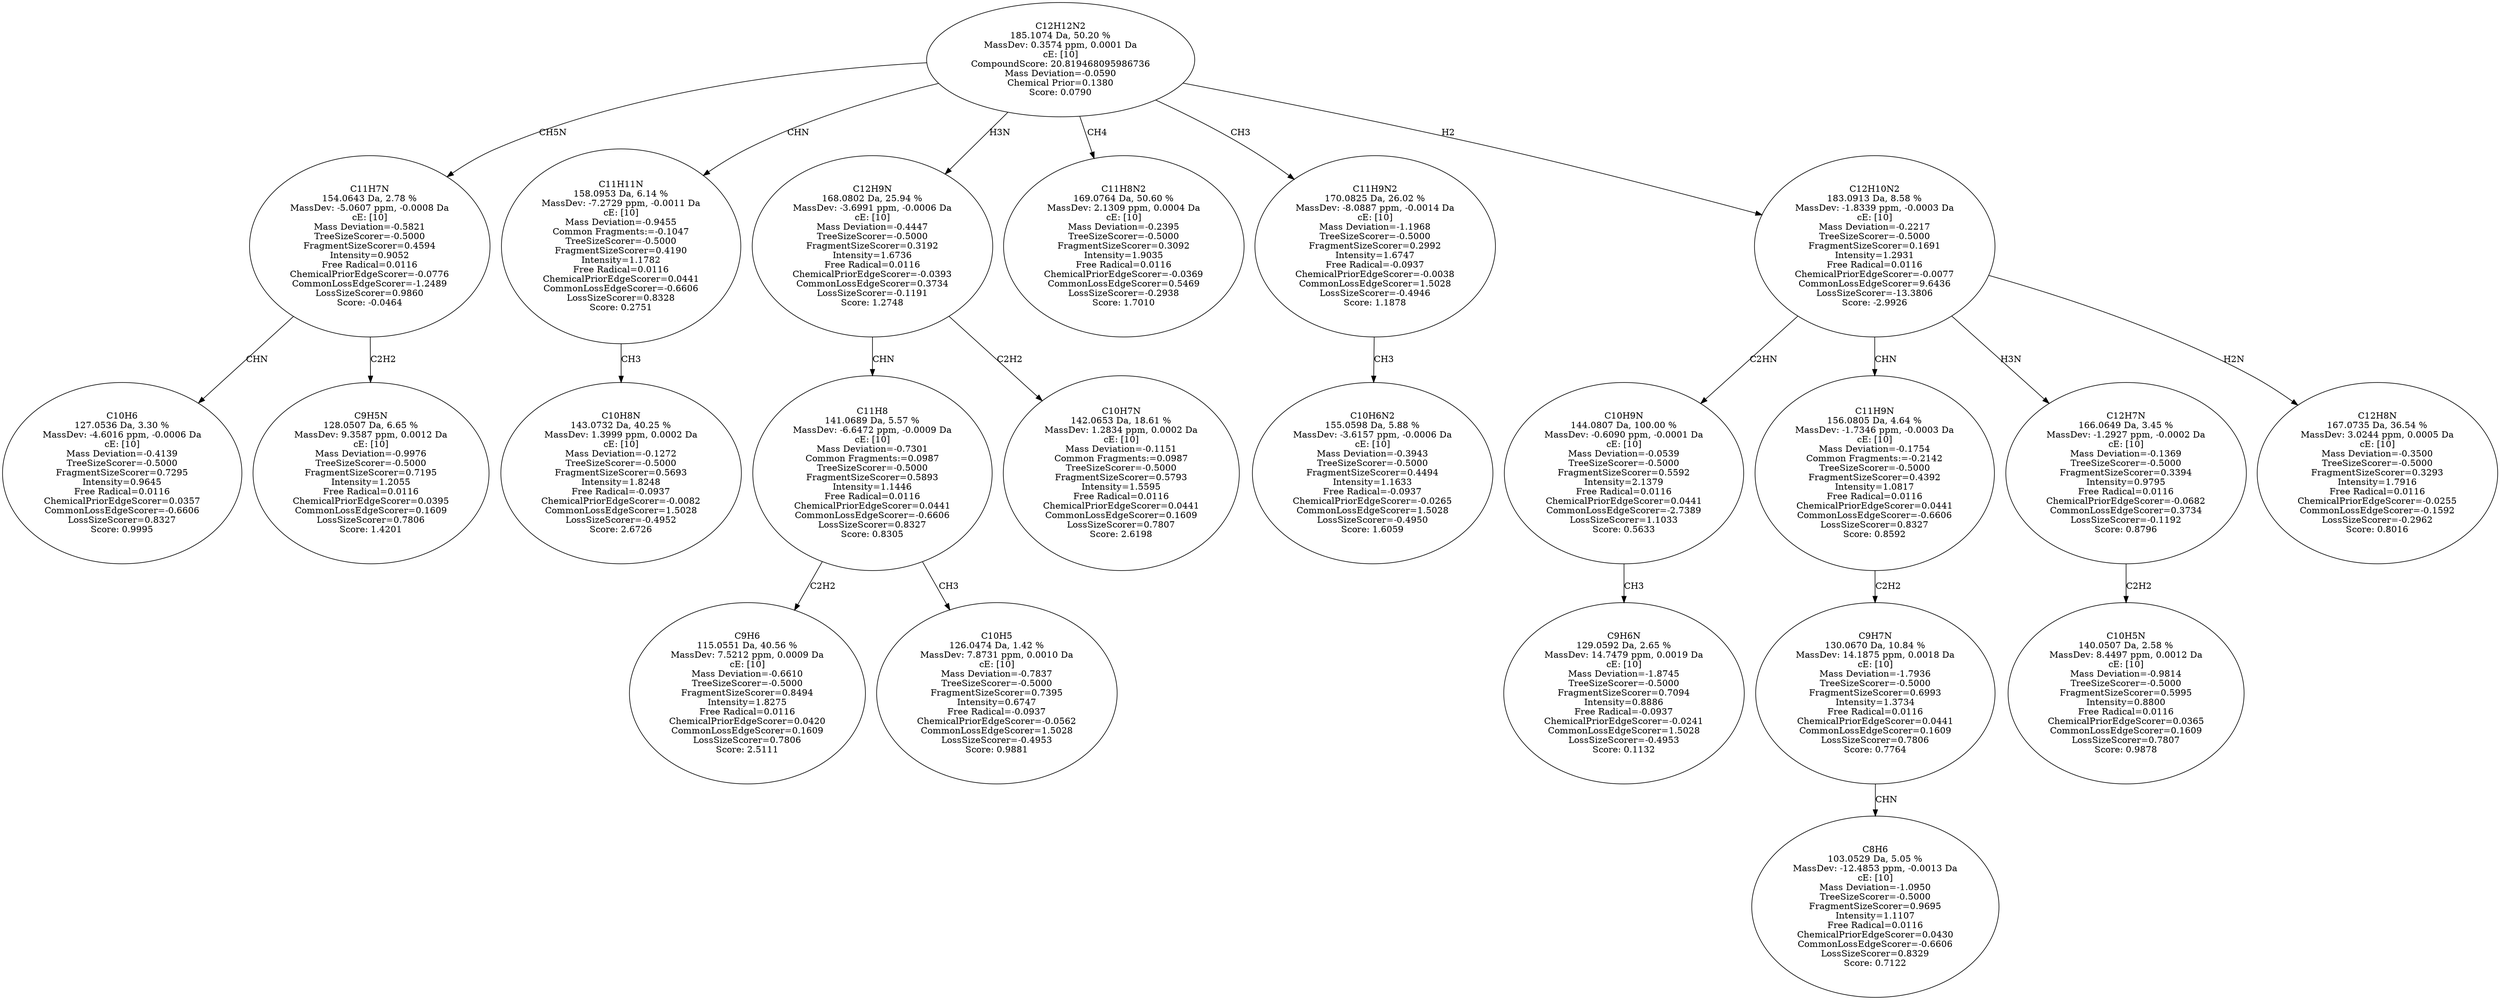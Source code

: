 strict digraph {
v1 [label="C10H6\n127.0536 Da, 3.30 %\nMassDev: -4.6016 ppm, -0.0006 Da\ncE: [10]\nMass Deviation=-0.4139\nTreeSizeScorer=-0.5000\nFragmentSizeScorer=0.7295\nIntensity=0.9645\nFree Radical=0.0116\nChemicalPriorEdgeScorer=0.0357\nCommonLossEdgeScorer=-0.6606\nLossSizeScorer=0.8327\nScore: 0.9995"];
v2 [label="C9H5N\n128.0507 Da, 6.65 %\nMassDev: 9.3587 ppm, 0.0012 Da\ncE: [10]\nMass Deviation=-0.9976\nTreeSizeScorer=-0.5000\nFragmentSizeScorer=0.7195\nIntensity=1.2055\nFree Radical=0.0116\nChemicalPriorEdgeScorer=0.0395\nCommonLossEdgeScorer=0.1609\nLossSizeScorer=0.7806\nScore: 1.4201"];
v3 [label="C11H7N\n154.0643 Da, 2.78 %\nMassDev: -5.0607 ppm, -0.0008 Da\ncE: [10]\nMass Deviation=-0.5821\nTreeSizeScorer=-0.5000\nFragmentSizeScorer=0.4594\nIntensity=0.9052\nFree Radical=0.0116\nChemicalPriorEdgeScorer=-0.0776\nCommonLossEdgeScorer=-1.2489\nLossSizeScorer=0.9860\nScore: -0.0464"];
v4 [label="C10H8N\n143.0732 Da, 40.25 %\nMassDev: 1.3999 ppm, 0.0002 Da\ncE: [10]\nMass Deviation=-0.1272\nTreeSizeScorer=-0.5000\nFragmentSizeScorer=0.5693\nIntensity=1.8248\nFree Radical=-0.0937\nChemicalPriorEdgeScorer=-0.0082\nCommonLossEdgeScorer=1.5028\nLossSizeScorer=-0.4952\nScore: 2.6726"];
v5 [label="C11H11N\n158.0953 Da, 6.14 %\nMassDev: -7.2729 ppm, -0.0011 Da\ncE: [10]\nMass Deviation=-0.9455\nCommon Fragments:=-0.1047\nTreeSizeScorer=-0.5000\nFragmentSizeScorer=0.4190\nIntensity=1.1782\nFree Radical=0.0116\nChemicalPriorEdgeScorer=0.0441\nCommonLossEdgeScorer=-0.6606\nLossSizeScorer=0.8328\nScore: 0.2751"];
v6 [label="C9H6\n115.0551 Da, 40.56 %\nMassDev: 7.5212 ppm, 0.0009 Da\ncE: [10]\nMass Deviation=-0.6610\nTreeSizeScorer=-0.5000\nFragmentSizeScorer=0.8494\nIntensity=1.8275\nFree Radical=0.0116\nChemicalPriorEdgeScorer=0.0420\nCommonLossEdgeScorer=0.1609\nLossSizeScorer=0.7806\nScore: 2.5111"];
v7 [label="C10H5\n126.0474 Da, 1.42 %\nMassDev: 7.8731 ppm, 0.0010 Da\ncE: [10]\nMass Deviation=-0.7837\nTreeSizeScorer=-0.5000\nFragmentSizeScorer=0.7395\nIntensity=0.6747\nFree Radical=-0.0937\nChemicalPriorEdgeScorer=-0.0562\nCommonLossEdgeScorer=1.5028\nLossSizeScorer=-0.4953\nScore: 0.9881"];
v8 [label="C11H8\n141.0689 Da, 5.57 %\nMassDev: -6.6472 ppm, -0.0009 Da\ncE: [10]\nMass Deviation=-0.7301\nCommon Fragments:=0.0987\nTreeSizeScorer=-0.5000\nFragmentSizeScorer=0.5893\nIntensity=1.1446\nFree Radical=0.0116\nChemicalPriorEdgeScorer=0.0441\nCommonLossEdgeScorer=-0.6606\nLossSizeScorer=0.8327\nScore: 0.8305"];
v9 [label="C10H7N\n142.0653 Da, 18.61 %\nMassDev: 1.2834 ppm, 0.0002 Da\ncE: [10]\nMass Deviation=-0.1151\nCommon Fragments:=0.0987\nTreeSizeScorer=-0.5000\nFragmentSizeScorer=0.5793\nIntensity=1.5595\nFree Radical=0.0116\nChemicalPriorEdgeScorer=0.0441\nCommonLossEdgeScorer=0.1609\nLossSizeScorer=0.7807\nScore: 2.6198"];
v10 [label="C12H9N\n168.0802 Da, 25.94 %\nMassDev: -3.6991 ppm, -0.0006 Da\ncE: [10]\nMass Deviation=-0.4447\nTreeSizeScorer=-0.5000\nFragmentSizeScorer=0.3192\nIntensity=1.6736\nFree Radical=0.0116\nChemicalPriorEdgeScorer=-0.0393\nCommonLossEdgeScorer=0.3734\nLossSizeScorer=-0.1191\nScore: 1.2748"];
v11 [label="C11H8N2\n169.0764 Da, 50.60 %\nMassDev: 2.1309 ppm, 0.0004 Da\ncE: [10]\nMass Deviation=-0.2395\nTreeSizeScorer=-0.5000\nFragmentSizeScorer=0.3092\nIntensity=1.9035\nFree Radical=0.0116\nChemicalPriorEdgeScorer=-0.0369\nCommonLossEdgeScorer=0.5469\nLossSizeScorer=-0.2938\nScore: 1.7010"];
v12 [label="C10H6N2\n155.0598 Da, 5.88 %\nMassDev: -3.6157 ppm, -0.0006 Da\ncE: [10]\nMass Deviation=-0.3943\nTreeSizeScorer=-0.5000\nFragmentSizeScorer=0.4494\nIntensity=1.1633\nFree Radical=-0.0937\nChemicalPriorEdgeScorer=-0.0265\nCommonLossEdgeScorer=1.5028\nLossSizeScorer=-0.4950\nScore: 1.6059"];
v13 [label="C11H9N2\n170.0825 Da, 26.02 %\nMassDev: -8.0887 ppm, -0.0014 Da\ncE: [10]\nMass Deviation=-1.1968\nTreeSizeScorer=-0.5000\nFragmentSizeScorer=0.2992\nIntensity=1.6747\nFree Radical=-0.0937\nChemicalPriorEdgeScorer=-0.0038\nCommonLossEdgeScorer=1.5028\nLossSizeScorer=-0.4946\nScore: 1.1878"];
v14 [label="C9H6N\n129.0592 Da, 2.65 %\nMassDev: 14.7479 ppm, 0.0019 Da\ncE: [10]\nMass Deviation=-1.8745\nTreeSizeScorer=-0.5000\nFragmentSizeScorer=0.7094\nIntensity=0.8886\nFree Radical=-0.0937\nChemicalPriorEdgeScorer=-0.0241\nCommonLossEdgeScorer=1.5028\nLossSizeScorer=-0.4953\nScore: 0.1132"];
v15 [label="C10H9N\n144.0807 Da, 100.00 %\nMassDev: -0.6090 ppm, -0.0001 Da\ncE: [10]\nMass Deviation=-0.0539\nTreeSizeScorer=-0.5000\nFragmentSizeScorer=0.5592\nIntensity=2.1379\nFree Radical=0.0116\nChemicalPriorEdgeScorer=0.0441\nCommonLossEdgeScorer=-2.7389\nLossSizeScorer=1.1033\nScore: 0.5633"];
v16 [label="C8H6\n103.0529 Da, 5.05 %\nMassDev: -12.4853 ppm, -0.0013 Da\ncE: [10]\nMass Deviation=-1.0950\nTreeSizeScorer=-0.5000\nFragmentSizeScorer=0.9695\nIntensity=1.1107\nFree Radical=0.0116\nChemicalPriorEdgeScorer=0.0430\nCommonLossEdgeScorer=-0.6606\nLossSizeScorer=0.8329\nScore: 0.7122"];
v17 [label="C9H7N\n130.0670 Da, 10.84 %\nMassDev: 14.1875 ppm, 0.0018 Da\ncE: [10]\nMass Deviation=-1.7936\nTreeSizeScorer=-0.5000\nFragmentSizeScorer=0.6993\nIntensity=1.3734\nFree Radical=0.0116\nChemicalPriorEdgeScorer=0.0441\nCommonLossEdgeScorer=0.1609\nLossSizeScorer=0.7806\nScore: 0.7764"];
v18 [label="C11H9N\n156.0805 Da, 4.64 %\nMassDev: -1.7346 ppm, -0.0003 Da\ncE: [10]\nMass Deviation=-0.1754\nCommon Fragments:=-0.2142\nTreeSizeScorer=-0.5000\nFragmentSizeScorer=0.4392\nIntensity=1.0817\nFree Radical=0.0116\nChemicalPriorEdgeScorer=0.0441\nCommonLossEdgeScorer=-0.6606\nLossSizeScorer=0.8327\nScore: 0.8592"];
v19 [label="C10H5N\n140.0507 Da, 2.58 %\nMassDev: 8.4497 ppm, 0.0012 Da\ncE: [10]\nMass Deviation=-0.9814\nTreeSizeScorer=-0.5000\nFragmentSizeScorer=0.5995\nIntensity=0.8800\nFree Radical=0.0116\nChemicalPriorEdgeScorer=0.0365\nCommonLossEdgeScorer=0.1609\nLossSizeScorer=0.7807\nScore: 0.9878"];
v20 [label="C12H7N\n166.0649 Da, 3.45 %\nMassDev: -1.2927 ppm, -0.0002 Da\ncE: [10]\nMass Deviation=-0.1369\nTreeSizeScorer=-0.5000\nFragmentSizeScorer=0.3394\nIntensity=0.9795\nFree Radical=0.0116\nChemicalPriorEdgeScorer=-0.0682\nCommonLossEdgeScorer=0.3734\nLossSizeScorer=-0.1192\nScore: 0.8796"];
v21 [label="C12H8N\n167.0735 Da, 36.54 %\nMassDev: 3.0244 ppm, 0.0005 Da\ncE: [10]\nMass Deviation=-0.3500\nTreeSizeScorer=-0.5000\nFragmentSizeScorer=0.3293\nIntensity=1.7916\nFree Radical=0.0116\nChemicalPriorEdgeScorer=-0.0255\nCommonLossEdgeScorer=-0.1592\nLossSizeScorer=-0.2962\nScore: 0.8016"];
v22 [label="C12H10N2\n183.0913 Da, 8.58 %\nMassDev: -1.8339 ppm, -0.0003 Da\ncE: [10]\nMass Deviation=-0.2217\nTreeSizeScorer=-0.5000\nFragmentSizeScorer=0.1691\nIntensity=1.2931\nFree Radical=0.0116\nChemicalPriorEdgeScorer=-0.0077\nCommonLossEdgeScorer=9.6436\nLossSizeScorer=-13.3806\nScore: -2.9926"];
v23 [label="C12H12N2\n185.1074 Da, 50.20 %\nMassDev: 0.3574 ppm, 0.0001 Da\ncE: [10]\nCompoundScore: 20.819468095986736\nMass Deviation=-0.0590\nChemical Prior=0.1380\nScore: 0.0790"];
v3 -> v1 [label="CHN"];
v3 -> v2 [label="C2H2"];
v23 -> v3 [label="CH5N"];
v5 -> v4 [label="CH3"];
v23 -> v5 [label="CHN"];
v8 -> v6 [label="C2H2"];
v8 -> v7 [label="CH3"];
v10 -> v8 [label="CHN"];
v10 -> v9 [label="C2H2"];
v23 -> v10 [label="H3N"];
v23 -> v11 [label="CH4"];
v13 -> v12 [label="CH3"];
v23 -> v13 [label="CH3"];
v15 -> v14 [label="CH3"];
v22 -> v15 [label="C2HN"];
v17 -> v16 [label="CHN"];
v18 -> v17 [label="C2H2"];
v22 -> v18 [label="CHN"];
v20 -> v19 [label="C2H2"];
v22 -> v20 [label="H3N"];
v22 -> v21 [label="H2N"];
v23 -> v22 [label="H2"];
}